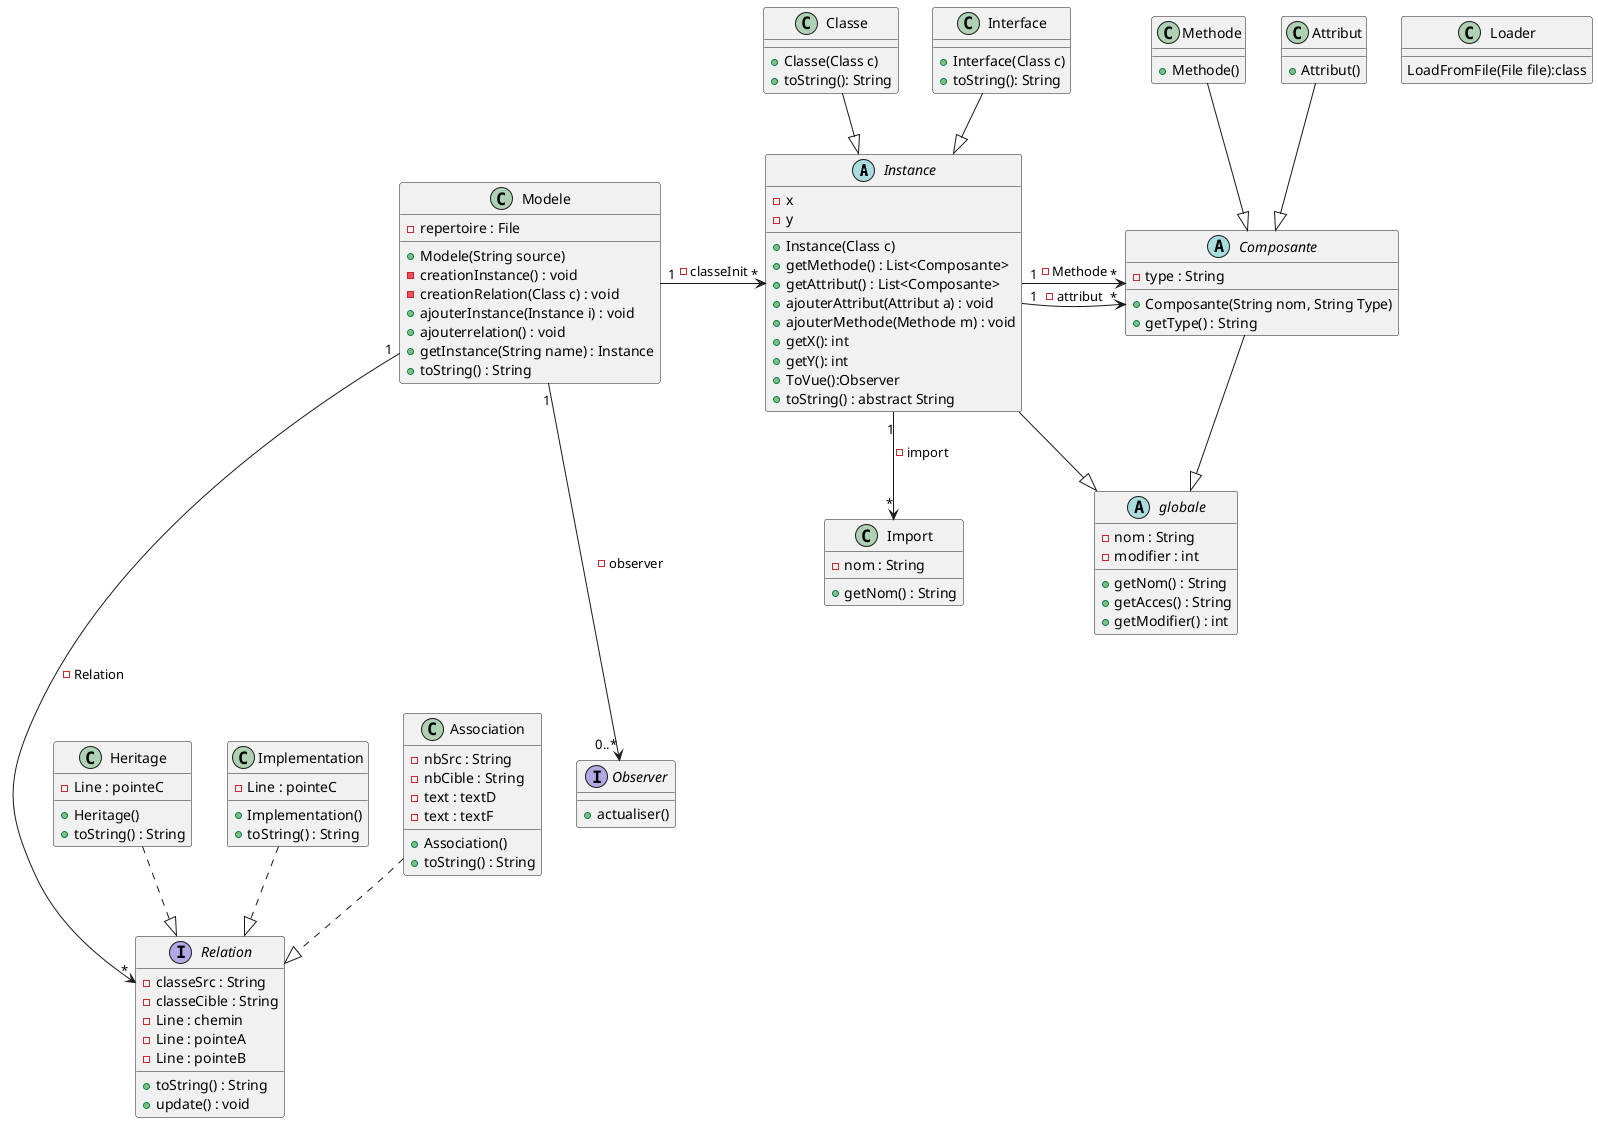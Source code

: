 @startuml
'https://plantuml.com/sequence-diagram

abstract Instance{
    - x
    - y
    +Instance(Class c)
    +getMethode() : List<Composante>
    +getAttribut() : List<Composante>
    +ajouterAttribut(Attribut a) : void
    +ajouterMethode(Methode m) : void
    +getX(): int
    +getY(): int
    +ToVue():Observer
    +toString() : abstract String
}
class Loader{
LoadFromFile(File file):class
}
class Classe{
    +Classe(Class c)
    +toString(): String
}

class Interface{
    +Interface(Class c)
    +toString(): String
}

abstract Composante{
    -type : String
    +Composante(String nom, String Type)
    +getType() : String

}

class Methode{
    +Methode()
}

class Attribut{
    +Attribut()
}

class Import{
    -nom : String
    +getNom() : String
}

class Modele{
    -repertoire : File
    +Modele(String source)
    -creationInstance() : void
    -creationRelation(Class c) : void
    +ajouterInstance(Instance i) : void
    +ajouterrelation() : void
    +getInstance(String name) : Instance
    +toString() : String
}

interface Relation{
    -classeSrc : String
    -classeCible : String
    -Line : chemin
    -Line : pointeA
    -Line : pointeB
    +toString() : String
    +update() : void
}

class Heritage{
    -Line : pointeC
    +Heritage()
    +toString() : String
}

class Implementation{
    -Line : pointeC
    +Implementation()
    +toString() : String
}

class Association {
    -nbSrc : String
    -nbCible : String
    -text : textD
    -text : textF
    +Association()
    +toString() : String
}

abstract globale{
    -nom : String
    -modifier : int
    +getNom() : String
    +getAcces() : String
    +getModifier() : int
}

interface Observer{
    +actualiser()
}

Modele "1" ---> "0..*" Observer : -observer
Instance--|>globale
Composante--|>globale
Modele "1" -> "*" Instance  : -classeInit
Instance "1" -> "*" Composante : -attribut
Instance "1" -> "*" Composante : -Methode
Instance "1" --> "*" Import : -import
Classe --|> Instance
Interface --|> Instance
Methode --|> Composante
Attribut --|> Composante
Modele "1" ----> "*"  Relation : -Relation
Association ..|> Relation
Heritage ..|> Relation
Implementation ..|> Relation
@enduml